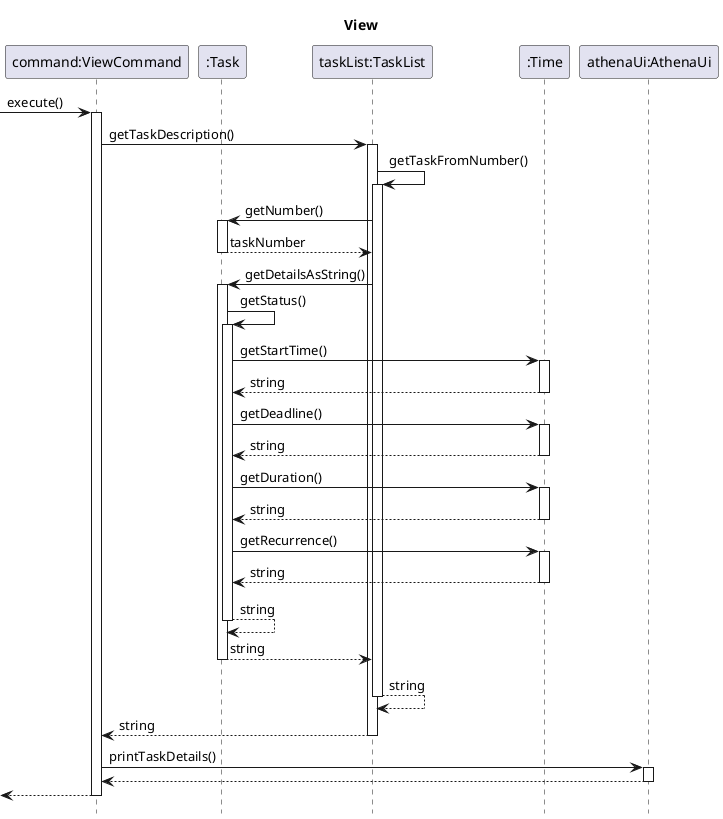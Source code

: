 @startuml
hide footbox
title View

participant "command:ViewCommand" as ViewCommand
participant ":Task" as Task
participant "taskList:TaskList" as TaskList
participant ":Time" as Time
participant "athenaUi:AthenaUi" as AthenaUI

->ViewCommand++: execute()
ViewCommand->TaskList++: getTaskDescription()
TaskList->TaskList++: getTaskFromNumber()
TaskList->Task++:getNumber()
return taskNumber
TaskList->Task++:getDetailsAsString()
Task->Task++:getStatus()
Task->Time++:getStartTime()
return string
Task->Time++:getDeadline()
return string
Task->Time++:getDuration()
return string
Task->Time++:getRecurrence()
return string
return string
return string
return string
return string
ViewCommand->AthenaUI++: printTaskDetails()
return
<--ViewCommand--

@enduml